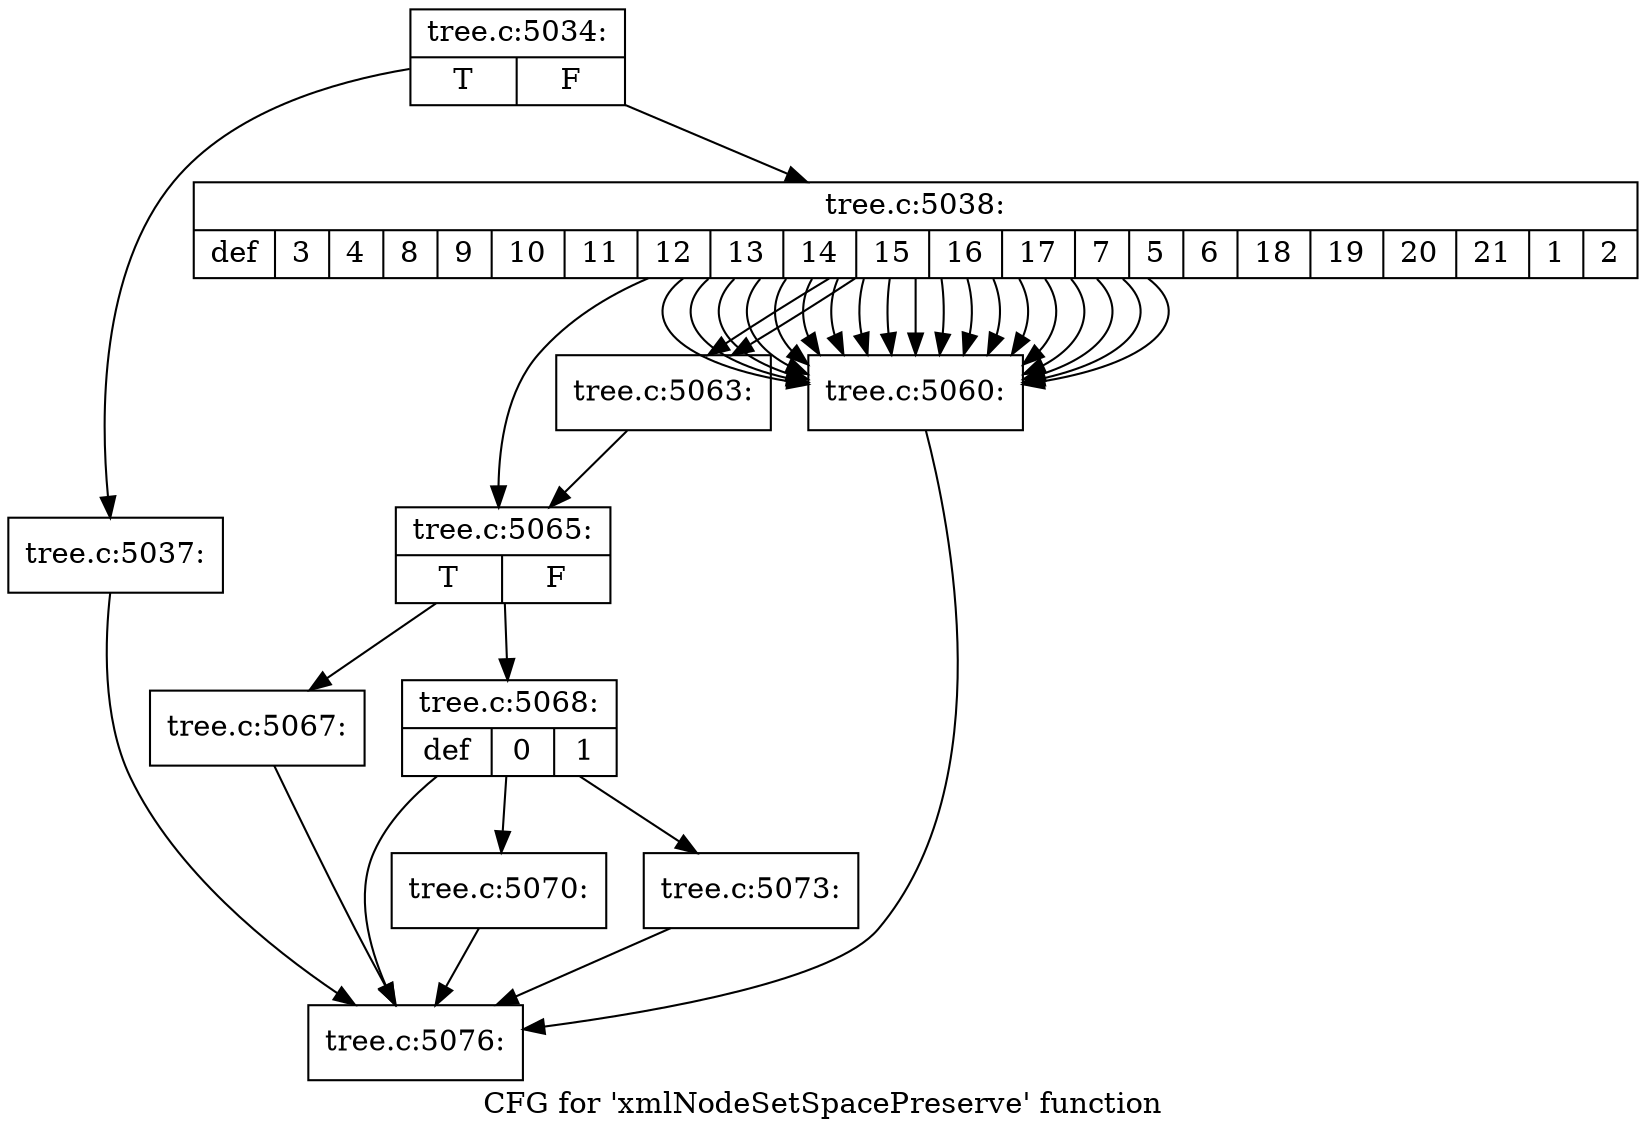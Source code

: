 digraph "CFG for 'xmlNodeSetSpacePreserve' function" {
	label="CFG for 'xmlNodeSetSpacePreserve' function";

	Node0x451f1b0 [shape=record,label="{tree.c:5034:|{<s0>T|<s1>F}}"];
	Node0x451f1b0 -> Node0x4521290;
	Node0x451f1b0 -> Node0x4522c30;
	Node0x4521290 [shape=record,label="{tree.c:5037:}"];
	Node0x4521290 -> Node0x45242f0;
	Node0x4522c30 [shape=record,label="{tree.c:5038:|{<s0>def|<s1>3|<s2>4|<s3>8|<s4>9|<s5>10|<s6>11|<s7>12|<s8>13|<s9>14|<s10>15|<s11>16|<s12>17|<s13>7|<s14>5|<s15>6|<s16>18|<s17>19|<s18>20|<s19>21|<s20>1|<s21>2}}"];
	Node0x4522c30 -> Node0x4522f10;
	Node0x4522c30 -> Node0x4523460;
	Node0x4522c30 -> Node0x4523460;
	Node0x4522c30 -> Node0x4523460;
	Node0x4522c30 -> Node0x4523460;
	Node0x4522c30 -> Node0x4523460;
	Node0x4522c30 -> Node0x4523460;
	Node0x4522c30 -> Node0x4523460;
	Node0x4522c30 -> Node0x4523460;
	Node0x4522c30 -> Node0x4523460;
	Node0x4522c30 -> Node0x4523460;
	Node0x4522c30 -> Node0x4523460;
	Node0x4522c30 -> Node0x4523460;
	Node0x4522c30 -> Node0x4523460;
	Node0x4522c30 -> Node0x4523460;
	Node0x4522c30 -> Node0x4523460;
	Node0x4522c30 -> Node0x4523460;
	Node0x4522c30 -> Node0x4523460;
	Node0x4522c30 -> Node0x4523460;
	Node0x4522c30 -> Node0x4523460;
	Node0x4522c30 -> Node0x4523260;
	Node0x4522c30 -> Node0x4523260;
	Node0x4523460 [shape=record,label="{tree.c:5060:}"];
	Node0x4523460 -> Node0x45242f0;
	Node0x4523260 [shape=record,label="{tree.c:5063:}"];
	Node0x4523260 -> Node0x4522f10;
	Node0x4522f10 [shape=record,label="{tree.c:5065:|{<s0>T|<s1>F}}"];
	Node0x4522f10 -> Node0x4523120;
	Node0x4522f10 -> Node0x4523fb0;
	Node0x4523120 [shape=record,label="{tree.c:5067:}"];
	Node0x4523120 -> Node0x45242f0;
	Node0x4523fb0 [shape=record,label="{tree.c:5068:|{<s0>def|<s1>0|<s2>1}}"];
	Node0x4523fb0 -> Node0x45242f0;
	Node0x4523fb0 -> Node0x4524710;
	Node0x4523fb0 -> Node0x4360f90;
	Node0x4524710 [shape=record,label="{tree.c:5070:}"];
	Node0x4524710 -> Node0x45242f0;
	Node0x4360f90 [shape=record,label="{tree.c:5073:}"];
	Node0x4360f90 -> Node0x45242f0;
	Node0x45242f0 [shape=record,label="{tree.c:5076:}"];
}
